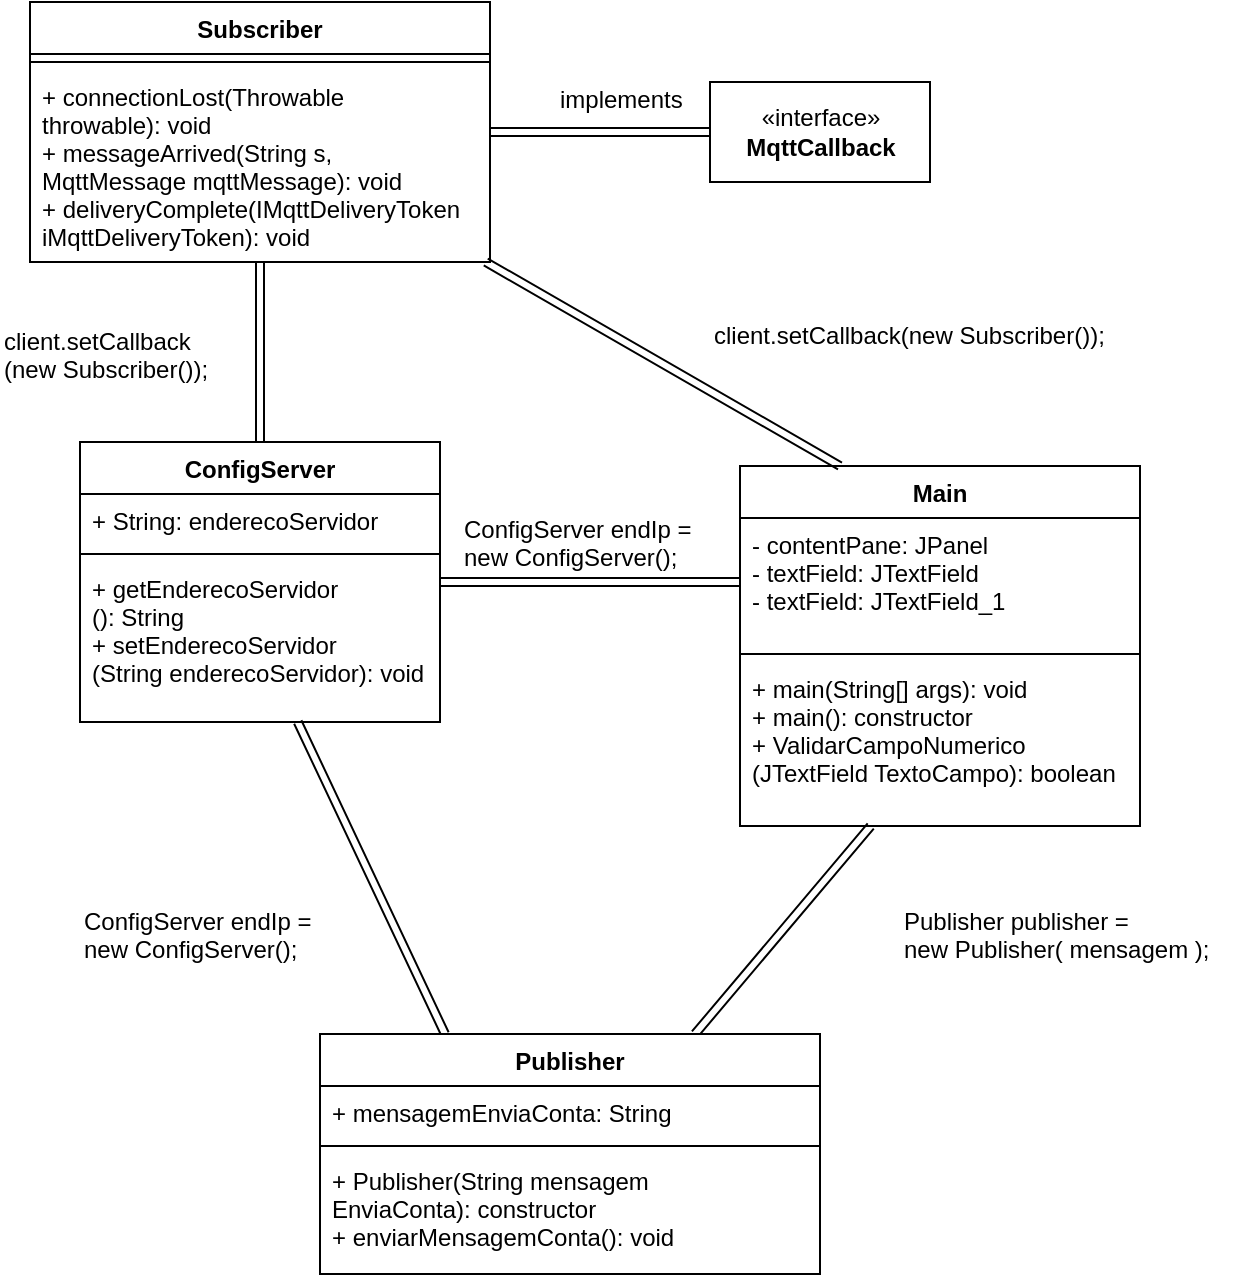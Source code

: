 <mxfile version="11.1.4" type="device"><diagram id="OJHpUMmNNmHxrLIfZF5E" name="Page-1"><mxGraphModel dx="801" dy="1684" grid="1" gridSize="10" guides="1" tooltips="1" connect="1" arrows="1" fold="1" page="1" pageScale="1" pageWidth="827" pageHeight="1169" math="0" shadow="0"><root><mxCell id="0"/><mxCell id="1" parent="0"/><mxCell id="ctQRbMm1BnE1UrgYaaYz-9" style="edgeStyle=none;shape=link;rounded=0;orthogonalLoop=1;jettySize=auto;html=1;entryX=0;entryY=0.5;entryDx=0;entryDy=0;" parent="1" source="ctQRbMm1BnE1UrgYaaYz-1" target="ctQRbMm1BnE1UrgYaaYz-6" edge="1"><mxGeometry relative="1" as="geometry"/></mxCell><mxCell id="ctQRbMm1BnE1UrgYaaYz-1" value="ConfigServer" style="swimlane;fontStyle=1;align=center;verticalAlign=top;childLayout=stackLayout;horizontal=1;startSize=26;horizontalStack=0;resizeParent=1;resizeParentMax=0;resizeLast=0;collapsible=1;marginBottom=0;" parent="1" vertex="1"><mxGeometry x="70" y="90" width="180" height="140" as="geometry"/></mxCell><mxCell id="ctQRbMm1BnE1UrgYaaYz-2" value="+ String: enderecoServidor" style="text;strokeColor=none;fillColor=none;align=left;verticalAlign=top;spacingLeft=4;spacingRight=4;overflow=hidden;rotatable=0;points=[[0,0.5],[1,0.5]];portConstraint=eastwest;" parent="ctQRbMm1BnE1UrgYaaYz-1" vertex="1"><mxGeometry y="26" width="180" height="26" as="geometry"/></mxCell><mxCell id="ctQRbMm1BnE1UrgYaaYz-3" value="" style="line;strokeWidth=1;fillColor=none;align=left;verticalAlign=middle;spacingTop=-1;spacingLeft=3;spacingRight=3;rotatable=0;labelPosition=right;points=[];portConstraint=eastwest;" parent="ctQRbMm1BnE1UrgYaaYz-1" vertex="1"><mxGeometry y="52" width="180" height="8" as="geometry"/></mxCell><mxCell id="ctQRbMm1BnE1UrgYaaYz-4" value="+ getEnderecoServidor&#10;(): String&#10;+ setEnderecoServidor&#10;(String enderecoServidor): void" style="text;strokeColor=none;fillColor=none;align=left;verticalAlign=top;spacingLeft=4;spacingRight=4;overflow=hidden;rotatable=0;points=[[0,0.5],[1,0.5]];portConstraint=eastwest;" parent="ctQRbMm1BnE1UrgYaaYz-1" vertex="1"><mxGeometry y="60" width="180" height="80" as="geometry"/></mxCell><mxCell id="ctQRbMm1BnE1UrgYaaYz-16" style="edgeStyle=none;shape=link;rounded=0;orthogonalLoop=1;jettySize=auto;html=1;entryX=0.75;entryY=0;entryDx=0;entryDy=0;" parent="1" source="ctQRbMm1BnE1UrgYaaYz-8" target="ctQRbMm1BnE1UrgYaaYz-11" edge="1"><mxGeometry relative="1" as="geometry"><mxPoint x="499" y="360" as="sourcePoint"/><mxPoint x="498" y="390" as="targetPoint"/></mxGeometry></mxCell><mxCell id="ctQRbMm1BnE1UrgYaaYz-5" value="Main" style="swimlane;fontStyle=1;align=center;verticalAlign=top;childLayout=stackLayout;horizontal=1;startSize=26;horizontalStack=0;resizeParent=1;resizeParentMax=0;resizeLast=0;collapsible=1;marginBottom=0;" parent="1" vertex="1"><mxGeometry x="400" y="102" width="200" height="180" as="geometry"/></mxCell><mxCell id="ctQRbMm1BnE1UrgYaaYz-6" value="- contentPane: JPanel&#10;- textField: JTextField&#10;- textField: JTextField_1" style="text;strokeColor=none;fillColor=none;align=left;verticalAlign=top;spacingLeft=4;spacingRight=4;overflow=hidden;rotatable=0;points=[[0,0.5],[1,0.5]];portConstraint=eastwest;" parent="ctQRbMm1BnE1UrgYaaYz-5" vertex="1"><mxGeometry y="26" width="200" height="64" as="geometry"/></mxCell><mxCell id="ctQRbMm1BnE1UrgYaaYz-7" value="" style="line;strokeWidth=1;fillColor=none;align=left;verticalAlign=middle;spacingTop=-1;spacingLeft=3;spacingRight=3;rotatable=0;labelPosition=right;points=[];portConstraint=eastwest;" parent="ctQRbMm1BnE1UrgYaaYz-5" vertex="1"><mxGeometry y="90" width="200" height="8" as="geometry"/></mxCell><mxCell id="ctQRbMm1BnE1UrgYaaYz-8" value="+ main(String[] args): void&#10;+ main(): constructor&#10;+ ValidarCampoNumerico&#10;(JTextField TextoCampo): boolean" style="text;strokeColor=none;fillColor=none;align=left;verticalAlign=top;spacingLeft=4;spacingRight=4;overflow=hidden;rotatable=0;points=[[0,0.5],[1,0.5]];portConstraint=eastwest;" parent="ctQRbMm1BnE1UrgYaaYz-5" vertex="1"><mxGeometry y="98" width="200" height="82" as="geometry"/></mxCell><mxCell id="ctQRbMm1BnE1UrgYaaYz-10" value="ConfigServer endIp = &lt;br&gt;new ConfigServer();" style="text;html=1;resizable=0;points=[];autosize=1;align=left;verticalAlign=top;spacingTop=-4;" parent="1" vertex="1"><mxGeometry x="260" y="124" width="130" height="30" as="geometry"/></mxCell><mxCell id="ctQRbMm1BnE1UrgYaaYz-17" style="edgeStyle=none;shape=link;rounded=0;orthogonalLoop=1;jettySize=auto;html=1;exitX=0.25;exitY=0;exitDx=0;exitDy=0;" parent="1" source="ctQRbMm1BnE1UrgYaaYz-11" target="ctQRbMm1BnE1UrgYaaYz-4" edge="1"><mxGeometry relative="1" as="geometry"/></mxCell><mxCell id="ctQRbMm1BnE1UrgYaaYz-11" value="Publisher" style="swimlane;fontStyle=1;align=center;verticalAlign=top;childLayout=stackLayout;horizontal=1;startSize=26;horizontalStack=0;resizeParent=1;resizeParentMax=0;resizeLast=0;collapsible=1;marginBottom=0;" parent="1" vertex="1"><mxGeometry x="190" y="386" width="250" height="120" as="geometry"/></mxCell><mxCell id="ctQRbMm1BnE1UrgYaaYz-12" value="+ mensagemEnviaConta: String" style="text;strokeColor=none;fillColor=none;align=left;verticalAlign=top;spacingLeft=4;spacingRight=4;overflow=hidden;rotatable=0;points=[[0,0.5],[1,0.5]];portConstraint=eastwest;" parent="ctQRbMm1BnE1UrgYaaYz-11" vertex="1"><mxGeometry y="26" width="250" height="26" as="geometry"/></mxCell><mxCell id="ctQRbMm1BnE1UrgYaaYz-13" value="" style="line;strokeWidth=1;fillColor=none;align=left;verticalAlign=middle;spacingTop=-1;spacingLeft=3;spacingRight=3;rotatable=0;labelPosition=right;points=[];portConstraint=eastwest;" parent="ctQRbMm1BnE1UrgYaaYz-11" vertex="1"><mxGeometry y="52" width="250" height="8" as="geometry"/></mxCell><mxCell id="ctQRbMm1BnE1UrgYaaYz-14" value="+ Publisher(String mensagem&#10;EnviaConta): constructor&#10;+ enviarMensagemConta(): void" style="text;strokeColor=none;fillColor=none;align=left;verticalAlign=top;spacingLeft=4;spacingRight=4;overflow=hidden;rotatable=0;points=[[0,0.5],[1,0.5]];portConstraint=eastwest;" parent="ctQRbMm1BnE1UrgYaaYz-11" vertex="1"><mxGeometry y="60" width="250" height="60" as="geometry"/></mxCell><mxCell id="ctQRbMm1BnE1UrgYaaYz-15" value="Publisher publisher = &lt;br&gt;new Publisher( mensagem );" style="text;html=1;resizable=0;points=[];autosize=1;align=left;verticalAlign=top;spacingTop=-4;" parent="1" vertex="1"><mxGeometry x="480" y="320" width="170" height="30" as="geometry"/></mxCell><mxCell id="ctQRbMm1BnE1UrgYaaYz-18" value="ConfigServer endIp = &lt;br&gt;new ConfigServer();" style="text;html=1;resizable=0;points=[];autosize=1;align=left;verticalAlign=top;spacingTop=-4;" parent="1" vertex="1"><mxGeometry x="70" y="320" width="130" height="30" as="geometry"/></mxCell><mxCell id="ctQRbMm1BnE1UrgYaaYz-26" style="edgeStyle=none;shape=link;rounded=0;orthogonalLoop=1;jettySize=auto;html=1;entryX=0.5;entryY=0;entryDx=0;entryDy=0;" parent="1" source="ctQRbMm1BnE1UrgYaaYz-19" target="ctQRbMm1BnE1UrgYaaYz-1" edge="1"><mxGeometry relative="1" as="geometry"/></mxCell><mxCell id="ctQRbMm1BnE1UrgYaaYz-28" style="edgeStyle=none;shape=link;rounded=0;orthogonalLoop=1;jettySize=auto;html=1;entryX=0;entryY=0.5;entryDx=0;entryDy=0;" parent="1" source="ctQRbMm1BnE1UrgYaaYz-19" target="ctQRbMm1BnE1UrgYaaYz-27" edge="1"><mxGeometry relative="1" as="geometry"/></mxCell><mxCell id="NTeznyqCdQSK6fBEnC-d-1" style="edgeStyle=none;shape=link;rounded=0;orthogonalLoop=1;jettySize=auto;html=1;entryX=0.25;entryY=0;entryDx=0;entryDy=0;" edge="1" parent="1" source="ctQRbMm1BnE1UrgYaaYz-19" target="ctQRbMm1BnE1UrgYaaYz-5"><mxGeometry relative="1" as="geometry"/></mxCell><mxCell id="ctQRbMm1BnE1UrgYaaYz-19" value="Subscriber" style="swimlane;fontStyle=1;align=center;verticalAlign=top;childLayout=stackLayout;horizontal=1;startSize=26;horizontalStack=0;resizeParent=1;resizeParentMax=0;resizeLast=0;collapsible=1;marginBottom=0;" parent="1" vertex="1"><mxGeometry x="45" y="-130" width="230" height="130" as="geometry"/></mxCell><mxCell id="ctQRbMm1BnE1UrgYaaYz-21" value="" style="line;strokeWidth=1;fillColor=none;align=left;verticalAlign=middle;spacingTop=-1;spacingLeft=3;spacingRight=3;rotatable=0;labelPosition=right;points=[];portConstraint=eastwest;" parent="ctQRbMm1BnE1UrgYaaYz-19" vertex="1"><mxGeometry y="26" width="230" height="8" as="geometry"/></mxCell><mxCell id="ctQRbMm1BnE1UrgYaaYz-22" value="+ connectionLost(Throwable &#10;throwable): void&#10;+ messageArrived(String s, &#10;MqttMessage mqttMessage): void&#10;+ deliveryComplete(IMqttDeliveryToken &#10;iMqttDeliveryToken): void" style="text;strokeColor=none;fillColor=none;align=left;verticalAlign=top;spacingLeft=4;spacingRight=4;overflow=hidden;rotatable=0;points=[[0,0.5],[1,0.5]];portConstraint=eastwest;" parent="ctQRbMm1BnE1UrgYaaYz-19" vertex="1"><mxGeometry y="34" width="230" height="96" as="geometry"/></mxCell><mxCell id="ctQRbMm1BnE1UrgYaaYz-25" value="client.setCallback&lt;br&gt;(new Subscriber());" style="text;html=1;resizable=0;points=[];autosize=1;align=left;verticalAlign=top;spacingTop=-4;" parent="1" vertex="1"><mxGeometry x="30" y="30" width="120" height="30" as="geometry"/></mxCell><mxCell id="ctQRbMm1BnE1UrgYaaYz-27" value="«interface»&lt;br&gt;&lt;span style=&quot;font-weight: 700&quot;&gt;MqttCallback&lt;/span&gt;" style="html=1;" parent="1" vertex="1"><mxGeometry x="385" y="-90" width="110" height="50" as="geometry"/></mxCell><mxCell id="ctQRbMm1BnE1UrgYaaYz-30" value="implements" style="text;html=1;resizable=0;points=[];autosize=1;align=left;verticalAlign=top;spacingTop=-4;" parent="1" vertex="1"><mxGeometry x="308" y="-91" width="80" height="20" as="geometry"/></mxCell><mxCell id="NTeznyqCdQSK6fBEnC-d-2" value="client.setCallback(new Subscriber());" style="text;html=1;resizable=0;points=[];autosize=1;align=left;verticalAlign=top;spacingTop=-4;" vertex="1" parent="1"><mxGeometry x="385" y="27" width="210" height="20" as="geometry"/></mxCell></root></mxGraphModel></diagram></mxfile>